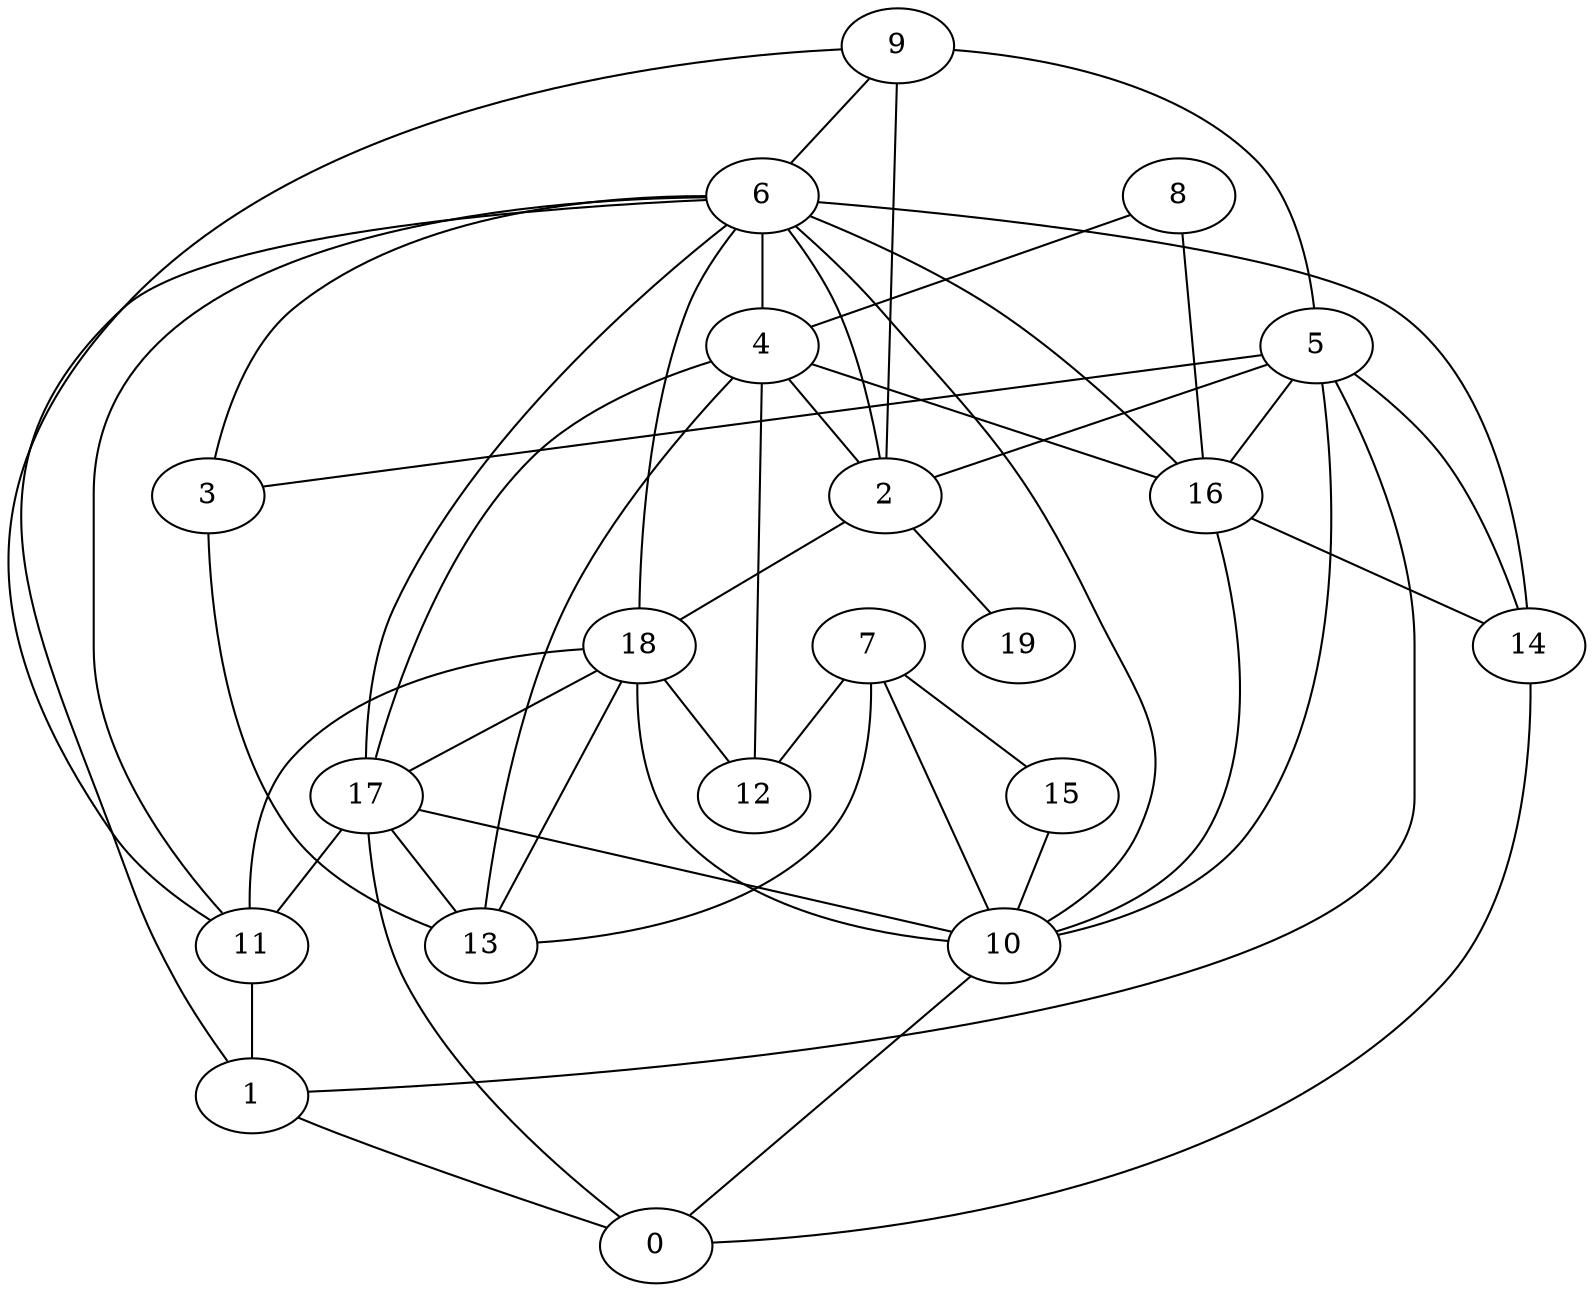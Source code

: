 digraph GG_graph {

subgraph G_graph {
edge [color = black]
"4" -> "16" [dir = none]
"9" -> "6" [dir = none]
"8" -> "16" [dir = none]
"5" -> "14" [dir = none]
"5" -> "16" [dir = none]
"10" -> "0" [dir = none]
"16" -> "10" [dir = none]
"2" -> "19" [dir = none]
"2" -> "18" [dir = none]
"6" -> "3" [dir = none]
"6" -> "17" [dir = none]
"18" -> "11" [dir = none]
"18" -> "12" [dir = none]
"18" -> "10" [dir = none]
"11" -> "1" [dir = none]
"17" -> "10" [dir = none]
"7" -> "13" [dir = none]
"7" -> "10" [dir = none]
"15" -> "10" [dir = none]
"9" -> "5" [dir = none]
"6" -> "11" [dir = none]
"1" -> "0" [dir = none]
"5" -> "1" [dir = none]
"5" -> "2" [dir = none]
"16" -> "14" [dir = none]
"18" -> "13" [dir = none]
"6" -> "14" [dir = none]
"6" -> "18" [dir = none]
"6" -> "4" [dir = none]
"4" -> "12" [dir = none]
"3" -> "13" [dir = none]
"5" -> "3" [dir = none]
"17" -> "11" [dir = none]
"6" -> "1" [dir = none]
"9" -> "2" [dir = none]
"8" -> "4" [dir = none]
"4" -> "17" [dir = none]
"17" -> "0" [dir = none]
"5" -> "10" [dir = none]
"17" -> "13" [dir = none]
"14" -> "0" [dir = none]
"6" -> "16" [dir = none]
"6" -> "2" [dir = none]
"4" -> "2" [dir = none]
"7" -> "15" [dir = none]
"9" -> "11" [dir = none]
"6" -> "10" [dir = none]
"4" -> "13" [dir = none]
"7" -> "12" [dir = none]
"18" -> "17" [dir = none]
}

}
